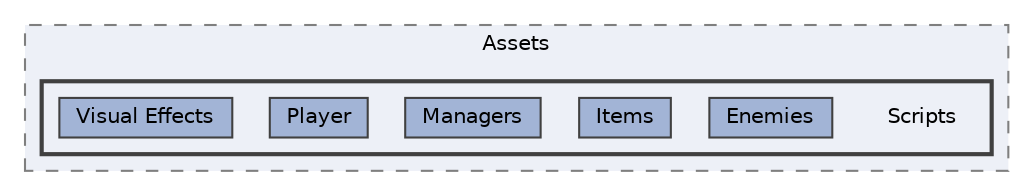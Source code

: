 digraph "C:/Users/oscar/OneDrive/Documentos/Unity Projects/Virtual Fruits Portable/Assets/Scripts"
{
 // LATEX_PDF_SIZE
  bgcolor="transparent";
  edge [fontname=Helvetica,fontsize=10,labelfontname=Helvetica,labelfontsize=10];
  node [fontname=Helvetica,fontsize=10,shape=box,height=0.2,width=0.4];
  compound=true
  subgraph clusterdir_d09155fa5d5d571b1e5a5f7c8812230a {
    graph [ bgcolor="#edf0f7", pencolor="grey50", label="Assets", fontname=Helvetica,fontsize=10 style="filled,dashed", URL="dir_d09155fa5d5d571b1e5a5f7c8812230a.html",tooltip=""]
  subgraph clusterdir_796f65243602ff4566e5c6d8a5c1a7cf {
    graph [ bgcolor="#edf0f7", pencolor="grey25", label="", fontname=Helvetica,fontsize=10 style="filled,bold", URL="dir_796f65243602ff4566e5c6d8a5c1a7cf.html",tooltip=""]
    dir_796f65243602ff4566e5c6d8a5c1a7cf [shape=plaintext, label="Scripts"];
  dir_c1826b909dc5f4d738d7e7afe93f2517 [label="Enemies", fillcolor="#a2b4d6", color="grey25", style="filled", URL="dir_c1826b909dc5f4d738d7e7afe93f2517.html",tooltip=""];
  dir_8b539a1ca2827e2e37e3df80240d5709 [label="Items", fillcolor="#a2b4d6", color="grey25", style="filled", URL="dir_8b539a1ca2827e2e37e3df80240d5709.html",tooltip=""];
  dir_2a6387767a0ccb0b9631cd69c9ccbbcc [label="Managers", fillcolor="#a2b4d6", color="grey25", style="filled", URL="dir_2a6387767a0ccb0b9631cd69c9ccbbcc.html",tooltip=""];
  dir_f7b0fff191a7a87592566671ff1b9199 [label="Player", fillcolor="#a2b4d6", color="grey25", style="filled", URL="dir_f7b0fff191a7a87592566671ff1b9199.html",tooltip=""];
  dir_2cf7754e1de7c4798d808b0909b7cfeb [label="Visual Effects", fillcolor="#a2b4d6", color="grey25", style="filled", URL="dir_2cf7754e1de7c4798d808b0909b7cfeb.html",tooltip=""];
  }
  }
}
